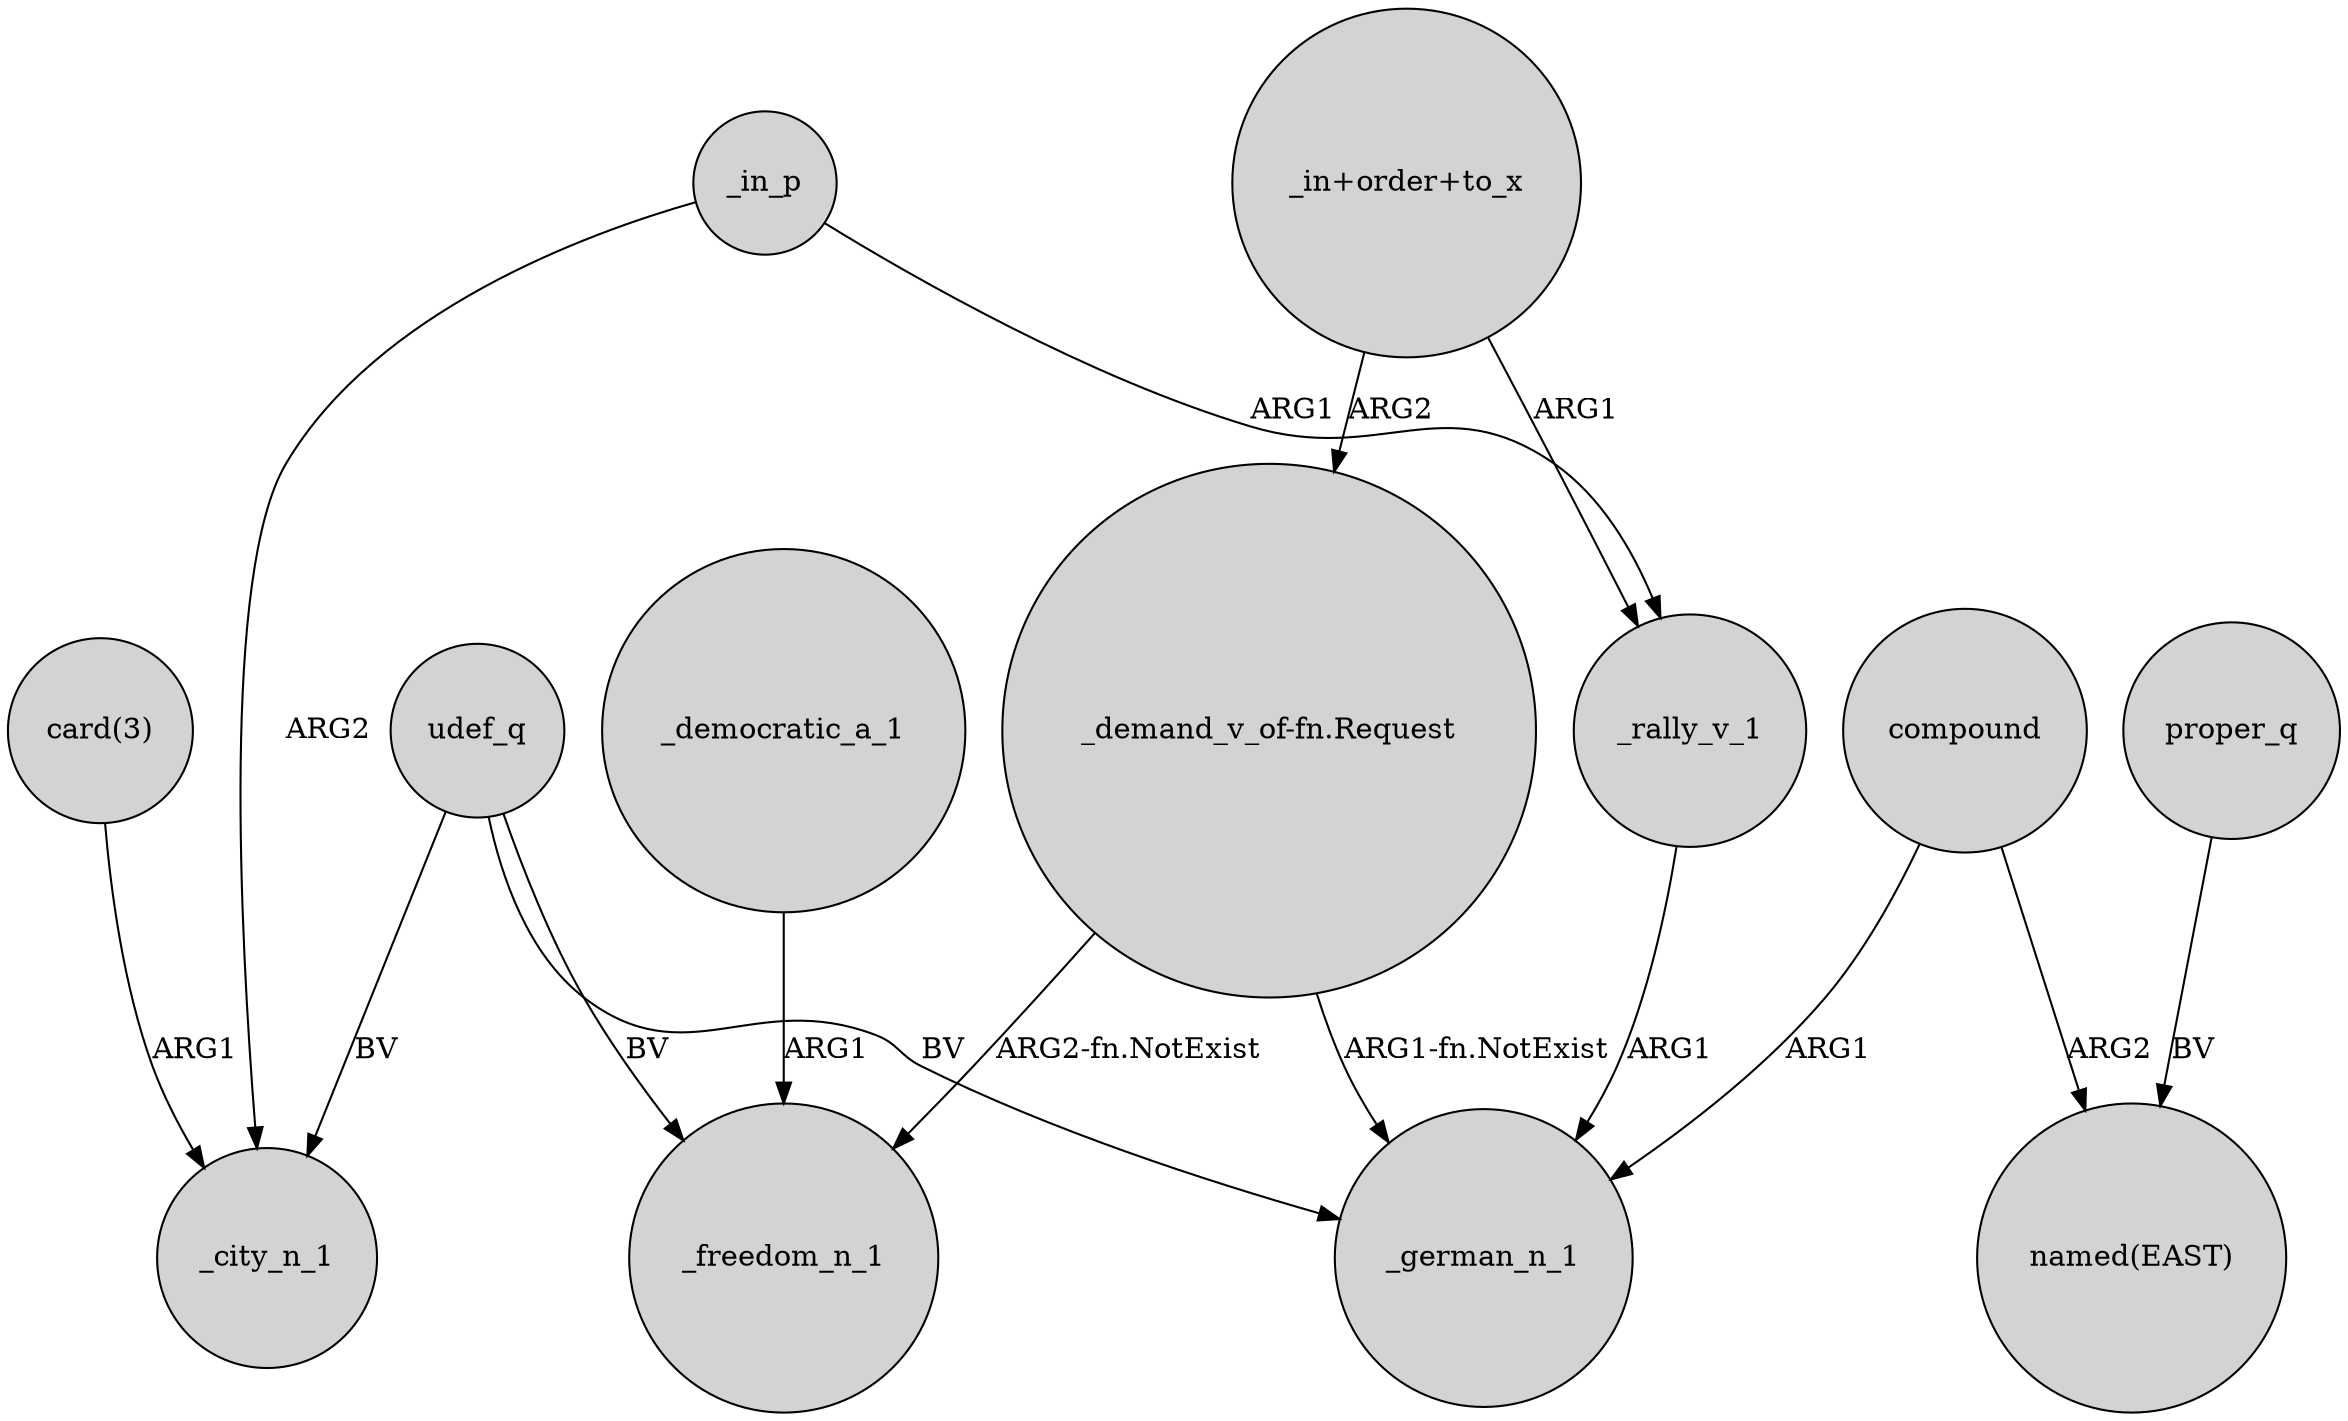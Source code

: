 digraph {
	node [shape=circle style=filled]
	_in_p -> _city_n_1 [label=ARG2]
	"_in+order+to_x" -> _rally_v_1 [label=ARG1]
	udef_q -> _freedom_n_1 [label=BV]
	"_demand_v_of-fn.Request" -> _german_n_1 [label="ARG1-fn.NotExist"]
	udef_q -> _german_n_1 [label=BV]
	proper_q -> "named(EAST)" [label=BV]
	_in_p -> _rally_v_1 [label=ARG1]
	"card(3)" -> _city_n_1 [label=ARG1]
	"_demand_v_of-fn.Request" -> _freedom_n_1 [label="ARG2-fn.NotExist"]
	_democratic_a_1 -> _freedom_n_1 [label=ARG1]
	"_in+order+to_x" -> "_demand_v_of-fn.Request" [label=ARG2]
	udef_q -> _city_n_1 [label=BV]
	compound -> "named(EAST)" [label=ARG2]
	compound -> _german_n_1 [label=ARG1]
	_rally_v_1 -> _german_n_1 [label=ARG1]
}
